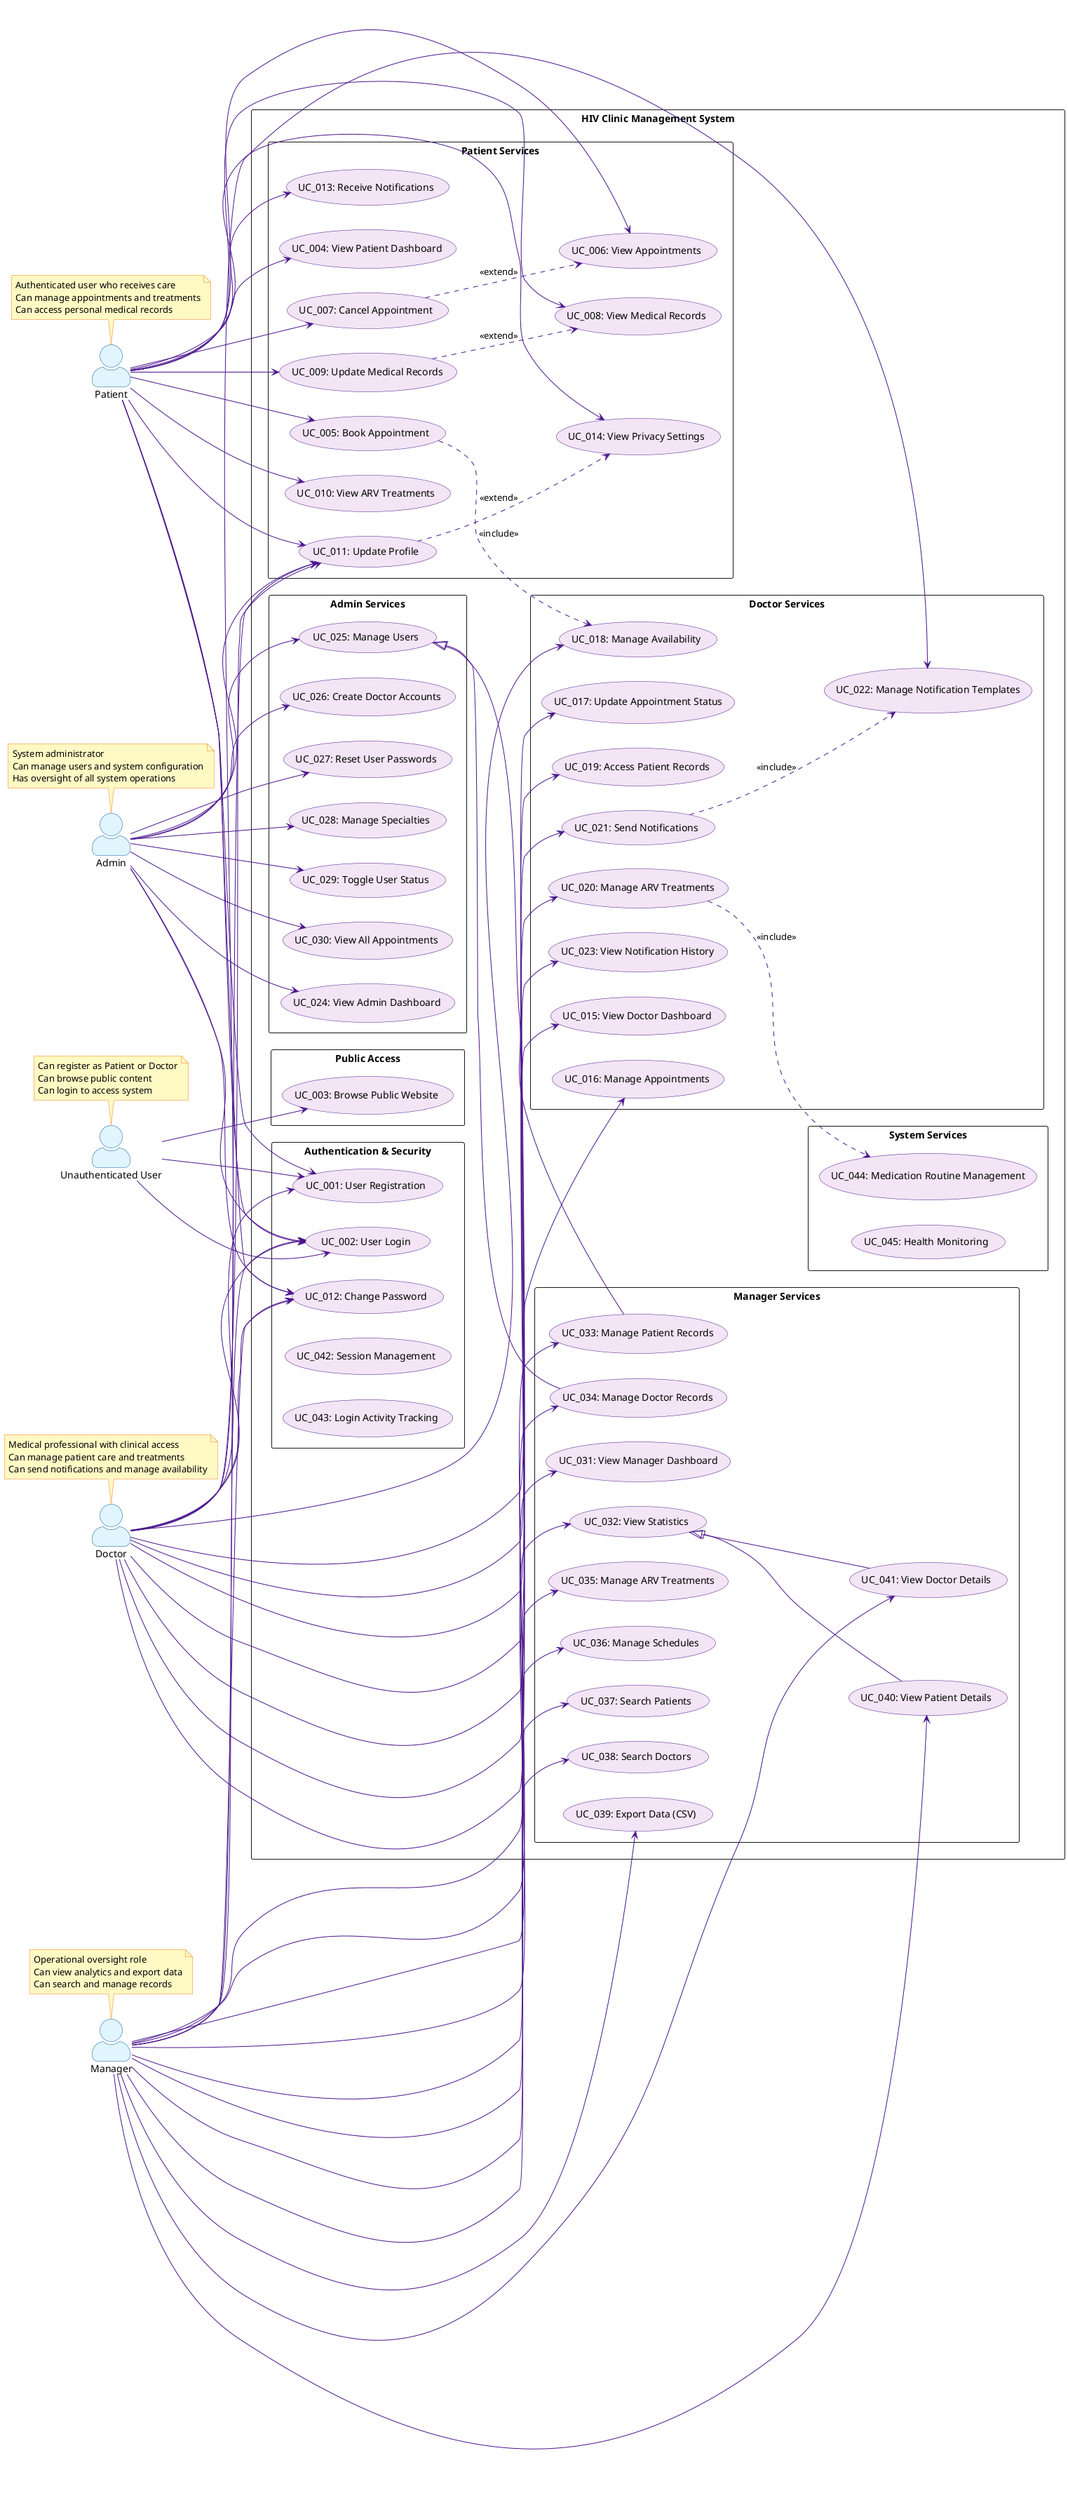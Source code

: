 @startuml
left to right direction

' Style settings for clarity
skinparam actorStyle awesome
skinparam packageStyle rectangle
skinparam usecase {
    BackgroundColor #F3E5F5
    BorderColor #4A148C
    ArrowColor #4A148C
}
skinparam actor {
    BackgroundColor #E1F5FE
    BorderColor #01579B
}
skinparam note {
    BackgroundColor #FFF9C4
    BorderColor #F57F17
}

' ====== ACTORS ======
actor "Unauthenticated User" as Guest
actor "Patient" as Patient
actor "Doctor" as Doctor
actor "Admin" as Admin
actor "Manager" as Manager

package "HIV Clinic Management System" {

    package "Authentication & Security" {
        usecase "UC_001: User Registration" as UC_001
        usecase "UC_002: User Login" as UC_002
        usecase "UC_012: Change Password" as UC_012
        usecase "UC_042: Session Management" as UC_042
        usecase "UC_043: Login Activity Tracking" as UC_043
    }

    package "Public Access" {
        usecase "UC_003: Browse Public Website" as UC_003
    }

    package "Patient Services" {
        usecase "UC_004: View Patient Dashboard" as UC_004
        usecase "UC_005: Book Appointment" as UC_005
        usecase "UC_006: View Appointments" as UC_006
        usecase "UC_007: Cancel Appointment" as UC_007
        usecase "UC_008: View Medical Records" as UC_008
        usecase "UC_009: Update Medical Records" as UC_009
        usecase "UC_010: View ARV Treatments" as UC_010
        usecase "UC_011: Update Profile" as UC_011
        usecase "UC_013: Receive Notifications" as UC_013
        usecase "UC_014: View Privacy Settings" as UC_014
    }

    package "Doctor Services" {
        usecase "UC_015: View Doctor Dashboard" as UC_015
        usecase "UC_016: Manage Appointments" as UC_016
        usecase "UC_017: Update Appointment Status" as UC_017
        usecase "UC_018: Manage Availability" as UC_018
        usecase "UC_019: Access Patient Records" as UC_019
        usecase "UC_020: Manage ARV Treatments" as UC_020
        usecase "UC_021: Send Notifications" as UC_021
        usecase "UC_022: Manage Notification Templates" as UC_022
        usecase "UC_023: View Notification History" as UC_023
    }

    package "Admin Services" {
        usecase "UC_024: View Admin Dashboard" as UC_024
        usecase "UC_025: Manage Users" as UC_025
        usecase "UC_026: Create Doctor Accounts" as UC_026
        usecase "UC_027: Reset User Passwords" as UC_027
        usecase "UC_028: Manage Specialties" as UC_028
        usecase "UC_029: Toggle User Status" as UC_029
        usecase "UC_030: View All Appointments" as UC_030
    }

    package "Manager Services" {
        usecase "UC_031: View Manager Dashboard" as UC_031
        usecase "UC_032: View Statistics" as UC_032
        usecase "UC_033: Manage Patient Records" as UC_033
        usecase "UC_034: Manage Doctor Records" as UC_034
        usecase "UC_035: Manage ARV Treatments" as UC_035
        usecase "UC_036: Manage Schedules" as UC_036
        usecase "UC_037: Search Patients" as UC_037
        usecase "UC_038: Search Doctors" as UC_038
        usecase "UC_039: Export Data (CSV)" as UC_039
        usecase "UC_040: View Patient Details" as UC_040
        usecase "UC_041: View Doctor Details" as UC_041
    }

    package "System Services" {
        usecase "UC_044: Medication Routine Management" as UC_044
        usecase "UC_045: Health Monitoring" as UC_045
    }
}

' ====== RELATIONSHIPS ======

' --- Unauthenticated User ---
Guest --> UC_001
Guest --> UC_002
Guest --> UC_003

' --- Patient User ---
Patient --> UC_001
Patient --> UC_002
Patient --> UC_004
Patient --> UC_005
Patient --> UC_006
Patient --> UC_007
Patient --> UC_008
Patient --> UC_009
Patient --> UC_010
Patient --> UC_011
Patient --> UC_012
Patient --> UC_013
Patient --> UC_014

' --- Doctor User ---
Doctor --> UC_001
Doctor --> UC_002
Doctor --> UC_011
Doctor --> UC_012
Doctor --> UC_015
Doctor --> UC_016
Doctor --> UC_017
Doctor --> UC_018
Doctor --> UC_019
Doctor --> UC_020
Doctor --> UC_021
Doctor --> UC_022
Doctor --> UC_023

' --- Admin User ---
Admin --> UC_002
Admin --> UC_011
Admin --> UC_012
Admin --> UC_024
Admin --> UC_025
Admin --> UC_026
Admin --> UC_027
Admin --> UC_028
Admin --> UC_029
Admin --> UC_030

' --- Manager User ---
Manager --> UC_002
Manager --> UC_011
Manager --> UC_012
Manager --> UC_031
Manager --> UC_032
Manager --> UC_033
Manager --> UC_034
Manager --> UC_035
Manager --> UC_036
Manager --> UC_037
Manager --> UC_038
Manager --> UC_039
Manager --> UC_040
Manager --> UC_041

' ====== USE CASE RELATIONSHIPS ======

' Include relationships
UC_005 ..> UC_018 : <<include>>
UC_021 ..> UC_022 : <<include>>
UC_020 ..> UC_044 : <<include>>

' Extend relationships
UC_007 ..> UC_006 : <<extend>>
UC_009 ..> UC_008 : <<extend>>
UC_011 ..> UC_014 : <<extend>>

' Generalization relationships
UC_025 <|-- UC_033
UC_025 <|-- UC_034
UC_032 <|-- UC_040
UC_032 <|-- UC_041

note top of Guest
  Can register as Patient or Doctor
  Can browse public content
  Can login to access system
end note

note top of Patient
  Authenticated user who receives care
  Can manage appointments and treatments
  Can access personal medical records
end note

note top of Doctor
  Medical professional with clinical access
  Can manage patient care and treatments
  Can send notifications and manage availability
end note

note top of Admin
  System administrator
  Can manage users and system configuration
  Has oversight of all system operations
end note

note top of Manager
  Operational oversight role
  Can view analytics and export data
  Can search and manage records
end note

@enduml